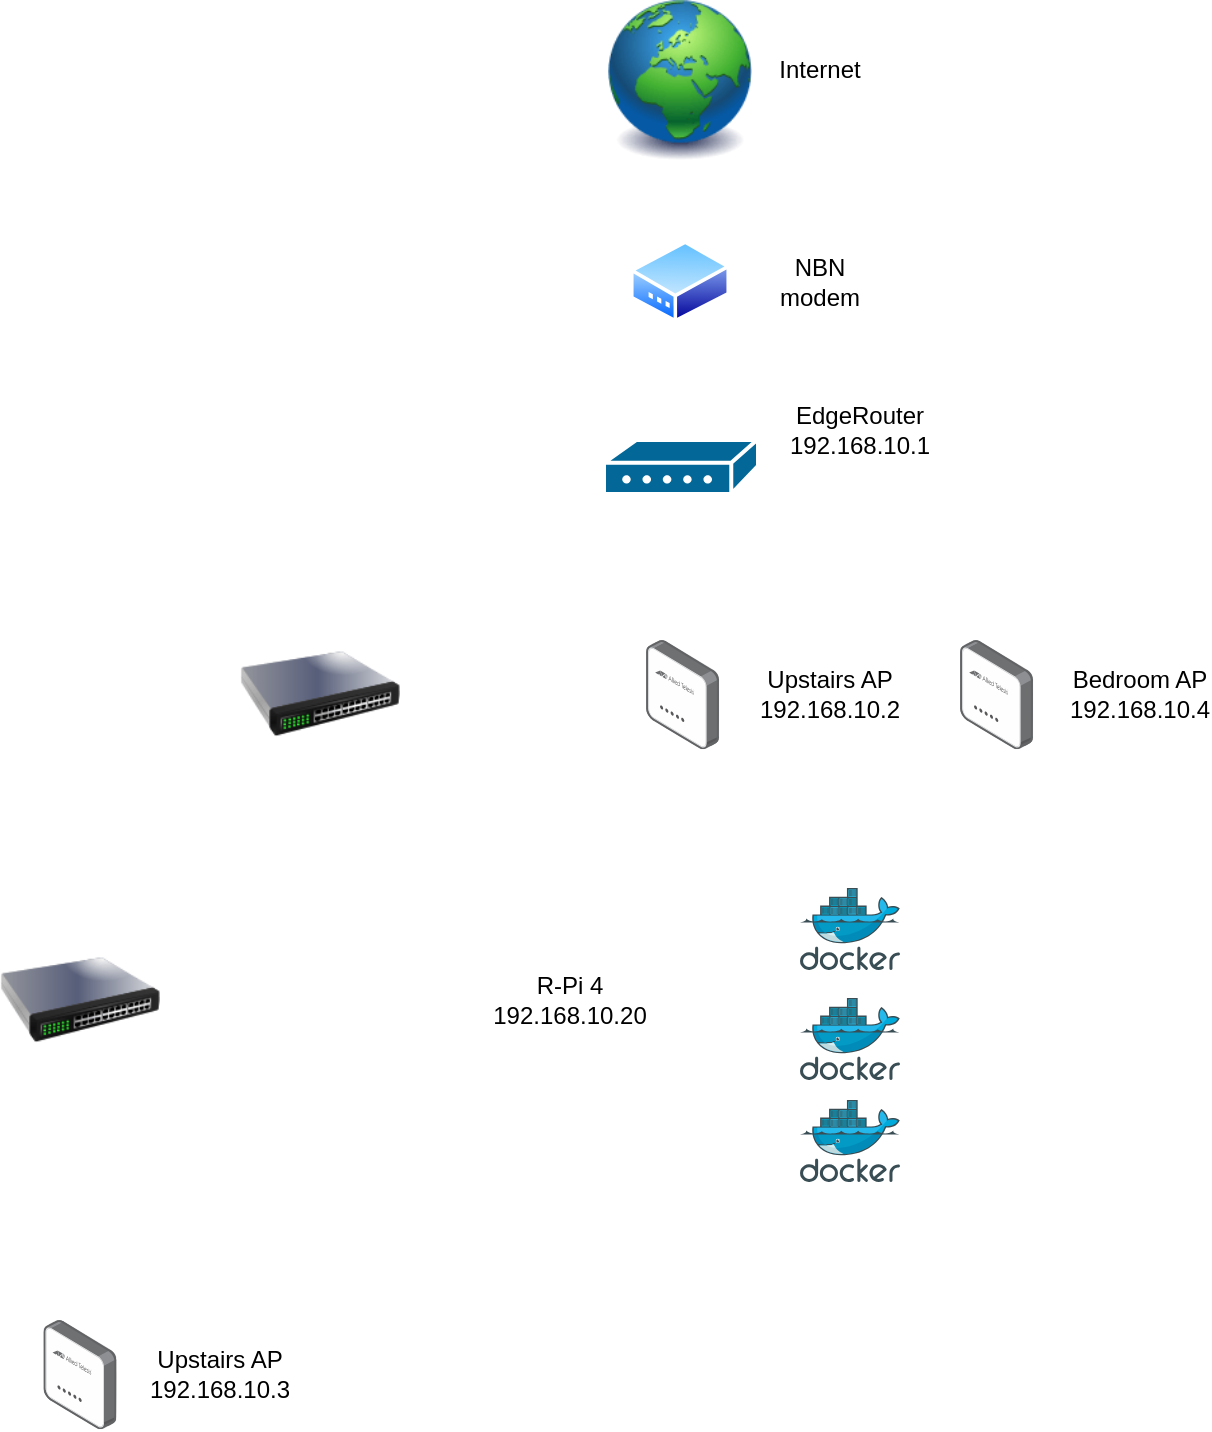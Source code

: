 <mxfile version="22.1.4" type="github">
  <diagram id="l8hXMBHkgcEJcSW0mbfh" name="Page-1">
    <mxGraphModel dx="1013" dy="813" grid="1" gridSize="10" guides="1" tooltips="1" connect="1" arrows="1" fold="1" page="1" pageScale="1" pageWidth="1169" pageHeight="827" math="0" shadow="0">
      <root>
        <mxCell id="0" />
        <mxCell id="1" parent="0" />
        <mxCell id="FhsTj9oqkJKDGmvPL3ci-1" value="" style="image;html=1;image=img/lib/clip_art/general/Earth_globe_128x128.png" vertex="1" parent="1">
          <mxGeometry x="440" y="20" width="80" height="80" as="geometry" />
        </mxCell>
        <mxCell id="FhsTj9oqkJKDGmvPL3ci-2" value="Internet" style="text;strokeColor=none;align=center;fillColor=none;html=1;verticalAlign=middle;whiteSpace=wrap;rounded=0;" vertex="1" parent="1">
          <mxGeometry x="520" y="40" width="60" height="30" as="geometry" />
        </mxCell>
        <mxCell id="FhsTj9oqkJKDGmvPL3ci-3" value="" style="image;aspect=fixed;perimeter=ellipsePerimeter;html=1;align=center;shadow=0;dashed=0;spacingTop=3;image=img/lib/active_directory/modem.svg;" vertex="1" parent="1">
          <mxGeometry x="455" y="140" width="50" height="41.5" as="geometry" />
        </mxCell>
        <mxCell id="FhsTj9oqkJKDGmvPL3ci-4" value="NBN modem" style="text;strokeColor=none;align=center;fillColor=none;html=1;verticalAlign=middle;whiteSpace=wrap;rounded=0;" vertex="1" parent="1">
          <mxGeometry x="520" y="145.75" width="60" height="30" as="geometry" />
        </mxCell>
        <mxCell id="FhsTj9oqkJKDGmvPL3ci-5" value="" style="shape=mxgraph.cisco.modems_and_phones.modem;html=1;pointerEvents=1;dashed=0;fillColor=#036897;strokeColor=#ffffff;strokeWidth=2;verticalLabelPosition=bottom;verticalAlign=top;align=center;outlineConnect=0;" vertex="1" parent="1">
          <mxGeometry x="442" y="240" width="77" height="27" as="geometry" />
        </mxCell>
        <mxCell id="FhsTj9oqkJKDGmvPL3ci-6" value="EdgeRouter&lt;br&gt;192.168.10.1" style="text;strokeColor=none;align=center;fillColor=none;html=1;verticalAlign=middle;whiteSpace=wrap;rounded=0;" vertex="1" parent="1">
          <mxGeometry x="540" y="220" width="60" height="30" as="geometry" />
        </mxCell>
        <mxCell id="FhsTj9oqkJKDGmvPL3ci-7" value="" style="image;points=[];aspect=fixed;html=1;align=center;shadow=0;dashed=0;image=img/lib/allied_telesis/wireless/Access_Point_Indoor.svg;" vertex="1" parent="1">
          <mxGeometry x="463" y="340" width="36.6" height="54.6" as="geometry" />
        </mxCell>
        <mxCell id="FhsTj9oqkJKDGmvPL3ci-8" value="Upstairs AP&lt;br&gt;192.168.10.2" style="text;strokeColor=none;align=center;fillColor=none;html=1;verticalAlign=middle;whiteSpace=wrap;rounded=0;" vertex="1" parent="1">
          <mxGeometry x="525" y="352.3" width="60" height="30" as="geometry" />
        </mxCell>
        <mxCell id="FhsTj9oqkJKDGmvPL3ci-9" value="" style="image;points=[];aspect=fixed;html=1;align=center;shadow=0;dashed=0;image=img/lib/allied_telesis/wireless/Access_Point_Indoor.svg;" vertex="1" parent="1">
          <mxGeometry x="620" y="340" width="36.6" height="54.6" as="geometry" />
        </mxCell>
        <mxCell id="FhsTj9oqkJKDGmvPL3ci-10" value="Bedroom AP&lt;br&gt;192.168.10.4" style="text;strokeColor=none;align=center;fillColor=none;html=1;verticalAlign=middle;whiteSpace=wrap;rounded=0;" vertex="1" parent="1">
          <mxGeometry x="680" y="352.3" width="60" height="30" as="geometry" />
        </mxCell>
        <mxCell id="FhsTj9oqkJKDGmvPL3ci-11" value="" style="image;html=1;image=img/lib/clip_art/networking/Switch_128x128.png" vertex="1" parent="1">
          <mxGeometry x="260" y="327" width="80" height="80" as="geometry" />
        </mxCell>
        <mxCell id="FhsTj9oqkJKDGmvPL3ci-12" value="" style="image;html=1;image=img/lib/clip_art/networking/Switch_128x128.png" vertex="1" parent="1">
          <mxGeometry x="140" y="480" width="80" height="80" as="geometry" />
        </mxCell>
        <mxCell id="FhsTj9oqkJKDGmvPL3ci-13" value="" style="image;points=[];aspect=fixed;html=1;align=center;shadow=0;dashed=0;image=img/lib/allied_telesis/wireless/Access_Point_Indoor.svg;" vertex="1" parent="1">
          <mxGeometry x="161.7" y="680" width="36.6" height="54.6" as="geometry" />
        </mxCell>
        <mxCell id="FhsTj9oqkJKDGmvPL3ci-14" value="Upstairs AP&lt;br&gt;192.168.10.3" style="text;strokeColor=none;align=center;fillColor=none;html=1;verticalAlign=middle;whiteSpace=wrap;rounded=0;" vertex="1" parent="1">
          <mxGeometry x="220" y="692.3" width="60" height="30" as="geometry" />
        </mxCell>
        <mxCell id="FhsTj9oqkJKDGmvPL3ci-15" value="" style="shape=image;html=1;verticalAlign=top;verticalLabelPosition=bottom;labelBackgroundColor=#ffffff;imageAspect=0;aspect=fixed;image=https://cdn1.iconfinder.com/data/icons/fruit-136/64/Fruit_iconfree_Filled_Outline_raspberry-healthy-organic-food-fruit_icon-128.png" vertex="1" parent="1">
          <mxGeometry x="327" y="493" width="54" height="54" as="geometry" />
        </mxCell>
        <mxCell id="FhsTj9oqkJKDGmvPL3ci-16" value="R-Pi 4&lt;br&gt;192.168.10.20" style="text;strokeColor=none;align=center;fillColor=none;html=1;verticalAlign=middle;whiteSpace=wrap;rounded=0;" vertex="1" parent="1">
          <mxGeometry x="395" y="505" width="60" height="30" as="geometry" />
        </mxCell>
        <mxCell id="FhsTj9oqkJKDGmvPL3ci-17" value="" style="image;sketch=0;aspect=fixed;html=1;points=[];align=center;fontSize=12;image=img/lib/mscae/Docker.svg;" vertex="1" parent="1">
          <mxGeometry x="540" y="464" width="50" height="41" as="geometry" />
        </mxCell>
        <mxCell id="FhsTj9oqkJKDGmvPL3ci-18" value="" style="image;sketch=0;aspect=fixed;html=1;points=[];align=center;fontSize=12;image=img/lib/mscae/Docker.svg;" vertex="1" parent="1">
          <mxGeometry x="540" y="519" width="50" height="41" as="geometry" />
        </mxCell>
        <mxCell id="FhsTj9oqkJKDGmvPL3ci-19" value="" style="image;sketch=0;aspect=fixed;html=1;points=[];align=center;fontSize=12;image=img/lib/mscae/Docker.svg;" vertex="1" parent="1">
          <mxGeometry x="540" y="570" width="50" height="41" as="geometry" />
        </mxCell>
      </root>
    </mxGraphModel>
  </diagram>
</mxfile>
